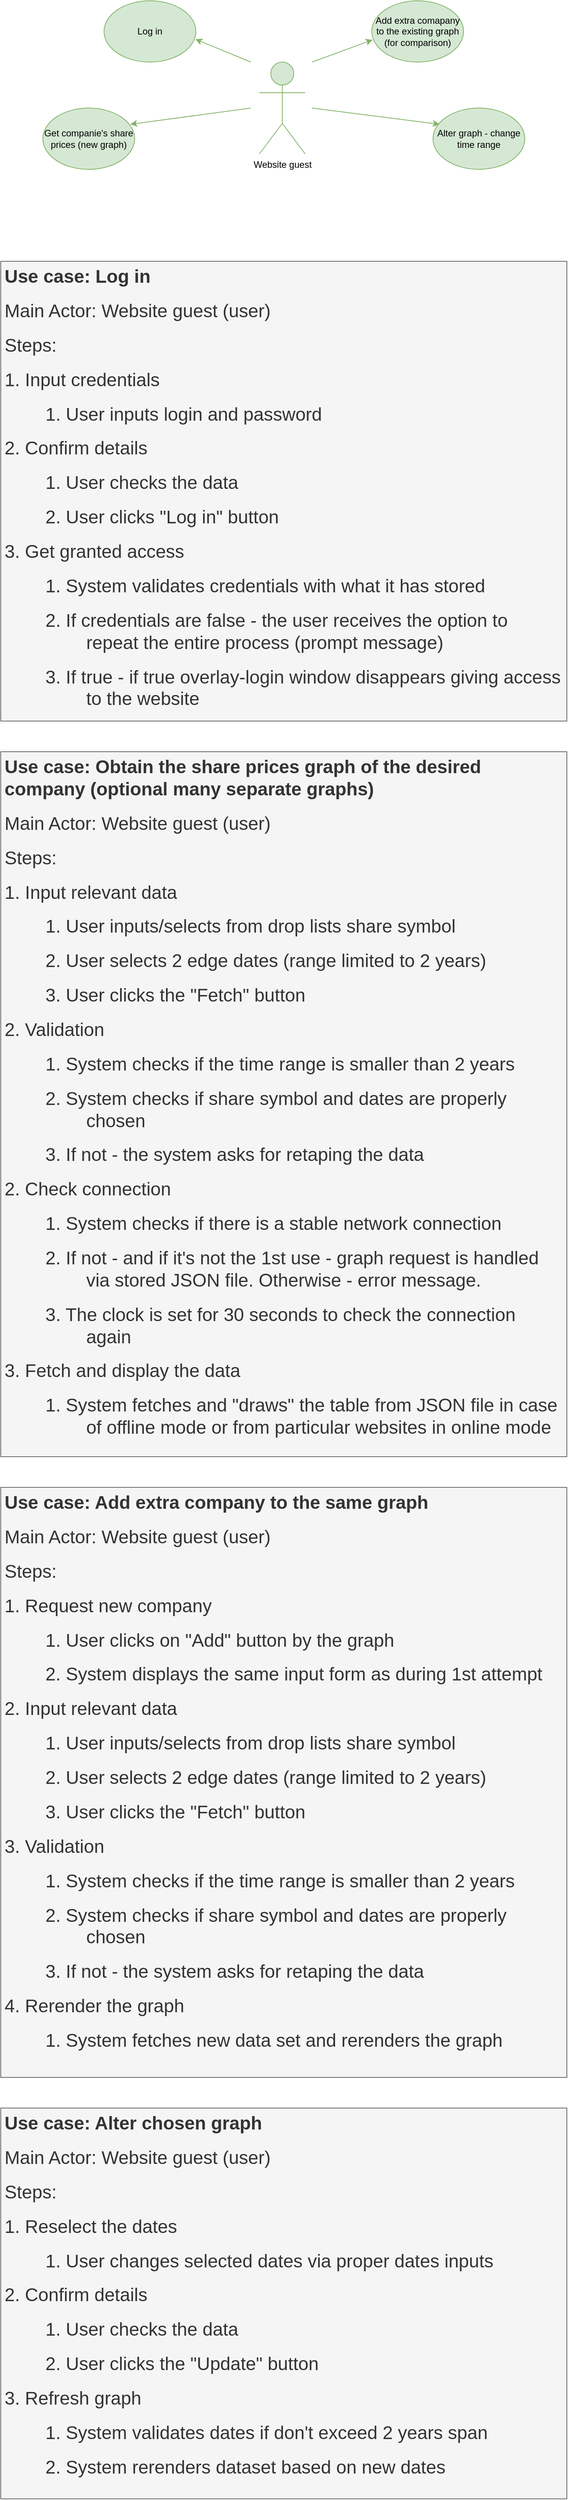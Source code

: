 <mxfile version="24.0.0" type="device">
  <diagram name="Page-1" id="f1b7ffb7-ca1e-a977-7cf5-a751b3c06c05">
    <mxGraphModel dx="1938" dy="987" grid="1" gridSize="10" guides="1" tooltips="1" connect="1" arrows="1" fold="1" page="1" pageScale="1" pageWidth="826" pageHeight="1169" background="none" math="0" shadow="0">
      <root>
        <mxCell id="0" />
        <mxCell id="1" parent="0" />
        <mxCell id="prXC7z0RzdqDgRUVgg4r-71" style="rounded=0;orthogonalLoop=1;jettySize=auto;html=1;entryX=0.953;entryY=0.265;entryDx=0;entryDy=0;entryPerimeter=0;fillColor=#d5e8d4;strokeColor=#82b366;" parent="1" target="prXC7z0RzdqDgRUVgg4r-64" edge="1">
          <mxGeometry relative="1" as="geometry">
            <mxPoint x="370" y="180" as="sourcePoint" />
          </mxGeometry>
        </mxCell>
        <mxCell id="prXC7z0RzdqDgRUVgg4r-61" value="Website guest" style="shape=umlActor;verticalLabelPosition=bottom;verticalAlign=top;html=1;outlineConnect=0;fillColor=#d5e8d4;strokeColor=#82b366;" parent="1" vertex="1">
          <mxGeometry x="381" y="120" width="60" height="120" as="geometry" />
        </mxCell>
        <mxCell id="prXC7z0RzdqDgRUVgg4r-63" value="Log in" style="ellipse;whiteSpace=wrap;html=1;fillColor=#d5e8d4;strokeColor=#82b366;" parent="1" vertex="1">
          <mxGeometry x="178" y="40" width="120" height="80" as="geometry" />
        </mxCell>
        <mxCell id="prXC7z0RzdqDgRUVgg4r-64" value="Get companie&#39;s share prices (new graph)" style="ellipse;whiteSpace=wrap;html=1;fillColor=#d5e8d4;strokeColor=#82b366;" parent="1" vertex="1">
          <mxGeometry x="98" y="180" width="120" height="80" as="geometry" />
        </mxCell>
        <mxCell id="prXC7z0RzdqDgRUVgg4r-65" value="Add extra comapany to the existing graph (for comparison)" style="ellipse;whiteSpace=wrap;html=1;fillColor=#d5e8d4;strokeColor=#82b366;" parent="1" vertex="1">
          <mxGeometry x="528" y="40" width="120" height="80" as="geometry" />
        </mxCell>
        <mxCell id="prXC7z0RzdqDgRUVgg4r-66" value="Alter graph - change time range" style="ellipse;whiteSpace=wrap;html=1;fillColor=#d5e8d4;strokeColor=#82b366;" parent="1" vertex="1">
          <mxGeometry x="608" y="180" width="120" height="80" as="geometry" />
        </mxCell>
        <mxCell id="prXC7z0RzdqDgRUVgg4r-69" style="rounded=0;orthogonalLoop=1;jettySize=auto;html=1;entryX=0.995;entryY=0.627;entryDx=0;entryDy=0;entryPerimeter=0;fillColor=#d5e8d4;strokeColor=#82b366;" parent="1" target="prXC7z0RzdqDgRUVgg4r-63" edge="1">
          <mxGeometry relative="1" as="geometry">
            <mxPoint x="370" y="120" as="sourcePoint" />
          </mxGeometry>
        </mxCell>
        <mxCell id="prXC7z0RzdqDgRUVgg4r-70" style="rounded=0;orthogonalLoop=1;jettySize=auto;html=1;entryX=0.008;entryY=0.637;entryDx=0;entryDy=0;entryPerimeter=0;fillColor=#d5e8d4;strokeColor=#82b366;" parent="1" target="prXC7z0RzdqDgRUVgg4r-65" edge="1">
          <mxGeometry relative="1" as="geometry">
            <mxPoint x="450" y="120" as="sourcePoint" />
          </mxGeometry>
        </mxCell>
        <mxCell id="prXC7z0RzdqDgRUVgg4r-72" style="rounded=0;orthogonalLoop=1;jettySize=auto;html=1;entryX=0.072;entryY=0.265;entryDx=0;entryDy=0;entryPerimeter=0;fillColor=#d5e8d4;strokeColor=#82b366;" parent="1" target="prXC7z0RzdqDgRUVgg4r-66" edge="1">
          <mxGeometry relative="1" as="geometry">
            <mxPoint x="450" y="180" as="sourcePoint" />
          </mxGeometry>
        </mxCell>
        <mxCell id="prXC7z0RzdqDgRUVgg4r-74" value="&lt;h1&gt;Use case: Log in&amp;nbsp; &amp;nbsp;&lt;/h1&gt;&lt;h1&gt;&lt;span style=&quot;font-weight: normal;&quot;&gt;Main Actor: Website guest (user)&amp;nbsp; &amp;nbsp;&lt;/span&gt;&lt;/h1&gt;&lt;h1&gt;&lt;span style=&quot;font-weight: normal;&quot;&gt;Steps:&amp;nbsp; &amp;nbsp;&lt;/span&gt;&lt;/h1&gt;&lt;h1&gt;&lt;span style=&quot;font-weight: normal;&quot;&gt;1. Input credentials&amp;nbsp;&lt;/span&gt;&lt;/h1&gt;&lt;h1&gt;&lt;span style=&quot;font-weight: normal;&quot;&gt;&lt;span style=&quot;white-space: pre;&quot;&gt;&#x9;&lt;/span&gt;1. User inputs login and password&amp;nbsp;&lt;/span&gt;&lt;/h1&gt;&lt;h1&gt;&lt;span style=&quot;font-weight: normal;&quot;&gt;2. Confirm details&amp;nbsp;&lt;/span&gt;&lt;/h1&gt;&lt;h1&gt;&lt;span style=&quot;font-weight: normal;&quot;&gt;&lt;span style=&quot;white-space: pre;&quot;&gt;&#x9;&lt;/span&gt;1. User checks the data&amp;nbsp;&amp;nbsp;&lt;/span&gt;&lt;/h1&gt;&lt;h1&gt;&lt;span style=&quot;font-weight: normal;&quot;&gt;&lt;span style=&quot;white-space: pre;&quot;&gt;&#x9;&lt;/span&gt;2. User clicks &quot;Log in&quot; button&amp;nbsp;&amp;nbsp;&lt;/span&gt;&lt;/h1&gt;&lt;h1&gt;&lt;span style=&quot;font-weight: normal;&quot;&gt;3. Get granted access&amp;nbsp;&lt;/span&gt;&lt;/h1&gt;&lt;h1&gt;&lt;span style=&quot;font-weight: normal;&quot;&gt;&lt;span style=&quot;white-space: pre;&quot;&gt;&#x9;&lt;/span&gt;1. System validates credentials with what it has stored&amp;nbsp;&amp;nbsp;&lt;/span&gt;&lt;/h1&gt;&lt;h1&gt;&lt;span style=&quot;font-weight: normal;&quot;&gt;&lt;span style=&quot;white-space: pre;&quot;&gt;&#x9;&lt;/span&gt;2. If credentials are false - the user receives the option to &lt;span style=&quot;white-space: pre;&quot;&gt;&#x9;&lt;/span&gt;&lt;span style=&quot;white-space: pre;&quot;&gt;&#x9;&lt;/span&gt;repeat the entire process (prompt message)&lt;/span&gt;&lt;/h1&gt;&lt;h1&gt;&lt;span style=&quot;white-space: pre;&quot;&gt;&#x9;&lt;/span&gt;&lt;span style=&quot;font-weight: normal;&quot;&gt;3. If true - if true overlay-login window disappears giving access &lt;span style=&quot;white-space: pre;&quot;&gt;&#x9;&lt;/span&gt;&lt;span style=&quot;white-space: pre;&quot;&gt;&#x9;&lt;/span&gt;to the website&lt;/span&gt;&lt;/h1&gt;&lt;h1&gt;&lt;span style=&quot;font-weight: normal;&quot;&gt;&lt;span style=&quot;white-space: pre;&quot;&gt;&#x9;&lt;/span&gt;&lt;/span&gt;&lt;/h1&gt;" style="text;html=1;spacing=5;spacingTop=-20;whiteSpace=wrap;overflow=hidden;rounded=0;fillColor=#f5f5f5;fontColor=#333333;strokeColor=#666666;" parent="1" vertex="1">
          <mxGeometry x="43" y="380" width="740" height="600" as="geometry" />
        </mxCell>
        <mxCell id="IvF3Qy1FuetAe6yjBTnz-1" value="&lt;h1&gt;Use case: Obtain the share prices graph of the desired company (optional many separate graphs)&lt;span style=&quot;font-weight: normal;&quot;&gt;&amp;nbsp;&amp;nbsp;&lt;/span&gt;&lt;/h1&gt;&lt;h1&gt;&lt;span style=&quot;font-weight: normal;&quot;&gt;Main Actor: Website guest (user)&amp;nbsp; &amp;nbsp;&lt;/span&gt;&lt;/h1&gt;&lt;h1&gt;&lt;span style=&quot;font-weight: normal;&quot;&gt;Steps:&amp;nbsp; &amp;nbsp;&lt;/span&gt;&lt;/h1&gt;&lt;h1&gt;&lt;span style=&quot;font-weight: normal;&quot;&gt;1. Input relevant data&lt;/span&gt;&lt;/h1&gt;&lt;h1&gt;&lt;span style=&quot;font-weight: normal;&quot;&gt;&lt;span style=&quot;white-space: pre;&quot;&gt;&#x9;&lt;/span&gt;1. User inputs/selects from drop lists share symbol&lt;/span&gt;&lt;/h1&gt;&lt;h1&gt;&lt;span style=&quot;font-weight: normal;&quot;&gt;&lt;span style=&quot;white-space: pre;&quot;&gt;&#x9;&lt;/span&gt;2. User selects 2 edge dates (range limited to 2 years)&amp;nbsp;&amp;nbsp;&lt;/span&gt;&lt;/h1&gt;&lt;h1&gt;&lt;span style=&quot;font-weight: normal;&quot;&gt;&lt;span style=&quot;white-space: pre;&quot;&gt;&#x9;&lt;/span&gt;3. User clicks the &quot;Fetch&quot; button&lt;/span&gt;&lt;/h1&gt;&lt;h1&gt;&lt;span style=&quot;font-weight: normal;&quot;&gt;2. Validation&lt;/span&gt;&lt;/h1&gt;&lt;h1&gt;&lt;span style=&quot;font-weight: normal;&quot;&gt;&lt;span style=&quot;white-space: pre;&quot;&gt;&#x9;&lt;/span&gt;1. System checks if the time range is smaller than 2 years&lt;/span&gt;&lt;/h1&gt;&lt;h1&gt;&lt;span style=&quot;font-weight: normal;&quot;&gt;&lt;span style=&quot;white-space: pre;&quot;&gt;&#x9;&lt;/span&gt;2. System checks if share symbol and dates are properly &lt;span style=&quot;white-space: pre;&quot;&gt;&#x9;&lt;/span&gt;&lt;span style=&quot;white-space: pre;&quot;&gt;&#x9;&lt;/span&gt;chosen&lt;/span&gt;&amp;nbsp;&lt;span style=&quot;font-weight: normal; background-color: initial; font-size: 12px; white-space: pre;&quot;&gt;&#x9;&lt;/span&gt;&lt;/h1&gt;&lt;h1&gt;&lt;span style=&quot;font-weight: normal;&quot;&gt;&lt;span style=&quot;white-space: pre;&quot;&gt;&#x9;&lt;/span&gt;3. If not - the system asks for retaping the data&lt;/span&gt;&lt;/h1&gt;&lt;h1&gt;&lt;span style=&quot;font-weight: normal;&quot;&gt;2. Check connection&amp;nbsp;&lt;/span&gt;&lt;/h1&gt;&lt;h1&gt;&lt;span style=&quot;font-weight: normal;&quot;&gt;&lt;span style=&quot;white-space: pre;&quot;&gt;&#x9;&lt;/span&gt;1. System checks if there is a stable network connection&amp;nbsp;&amp;nbsp;&lt;/span&gt;&lt;/h1&gt;&lt;h1&gt;&lt;span style=&quot;font-weight: normal;&quot;&gt;&lt;span style=&quot;white-space: pre;&quot;&gt;&#x9;&lt;/span&gt;2. If not - and if it&#39;s not the 1st use - graph request is handled&amp;nbsp; &lt;span style=&quot;white-space: pre;&quot;&gt;&#x9;&lt;/span&gt;&lt;span style=&quot;white-space: pre;&quot;&gt;&#x9;&lt;/span&gt;via stored JSON file. Otherwise - error message.&lt;/span&gt;&lt;/h1&gt;&lt;h1&gt;&lt;span style=&quot;white-space: pre;&quot;&gt;&#x9;&lt;/span&gt;&lt;span style=&quot;font-weight: normal;&quot;&gt;3. The clock is set for 30 seconds to check the connection &lt;span style=&quot;white-space: pre;&quot;&gt;&#x9;&lt;/span&gt;&lt;span style=&quot;white-space: pre;&quot;&gt;&#x9;&lt;/span&gt;again&lt;/span&gt;&lt;/h1&gt;&lt;div&gt;&lt;h1&gt;&lt;span style=&quot;font-weight: normal;&quot;&gt;3. Fetch and display the data&lt;/span&gt;&lt;/h1&gt;&lt;/div&gt;&lt;div&gt;&lt;h1&gt;&lt;span style=&quot;font-weight: normal;&quot;&gt;&lt;span style=&quot;white-space: pre;&quot;&gt;&#x9;&lt;/span&gt;1. System fetches and &quot;draws&quot; the table from JSON file in case &lt;span style=&quot;white-space: pre;&quot;&gt;&#x9;&lt;/span&gt;&lt;span style=&quot;white-space: pre;&quot;&gt;&#x9;&lt;/span&gt;of offline mode or from particular websites in online mode&lt;/span&gt;&lt;/h1&gt;&lt;/div&gt;&lt;h1&gt;&lt;span style=&quot;font-weight: normal;&quot;&gt;&lt;span style=&quot;white-space: pre;&quot;&gt;&#x9;&lt;/span&gt;&lt;/span&gt;&lt;/h1&gt;" style="text;html=1;spacing=5;spacingTop=-20;whiteSpace=wrap;overflow=hidden;rounded=0;fillColor=#f5f5f5;fontColor=#333333;strokeColor=#666666;" vertex="1" parent="1">
          <mxGeometry x="43" y="1020" width="740" height="920" as="geometry" />
        </mxCell>
        <mxCell id="IvF3Qy1FuetAe6yjBTnz-2" value="&lt;h1&gt;Use case: Add extra company to the same graph&lt;span style=&quot;font-weight: normal;&quot;&gt;&amp;nbsp;&amp;nbsp;&lt;/span&gt;&lt;/h1&gt;&lt;h1&gt;&lt;span style=&quot;font-weight: normal;&quot;&gt;Main Actor: Website guest (user)&amp;nbsp; &amp;nbsp;&lt;/span&gt;&lt;/h1&gt;&lt;h1&gt;&lt;span style=&quot;font-weight: normal;&quot;&gt;Steps:&amp;nbsp; &amp;nbsp;&lt;/span&gt;&lt;/h1&gt;&lt;h1&gt;&lt;span style=&quot;font-weight: normal;&quot;&gt;1. Request new company&lt;/span&gt;&lt;/h1&gt;&lt;h1&gt;&lt;span style=&quot;font-weight: normal;&quot;&gt;&lt;span style=&quot;white-space: pre;&quot;&gt;&#x9;&lt;/span&gt;1. User clicks on &quot;Add&quot; button by the graph&lt;/span&gt;&lt;/h1&gt;&lt;h1&gt;&lt;span style=&quot;font-weight: normal;&quot;&gt;&lt;span style=&quot;white-space: pre;&quot;&gt;&#x9;&lt;/span&gt;2. System displays the same input form as during 1st attempt&amp;nbsp;&amp;nbsp;&lt;/span&gt;&lt;/h1&gt;&lt;h1&gt;&lt;span style=&quot;font-weight: normal;&quot;&gt;2. Input relevant data&lt;/span&gt;&lt;/h1&gt;&lt;h1&gt;&lt;span style=&quot;font-weight: normal;&quot;&gt;&lt;span style=&quot;white-space: pre;&quot;&gt;&#x9;&lt;/span&gt;1. User inputs/selects from drop lists share symbol&lt;/span&gt;&lt;/h1&gt;&lt;h1&gt;&lt;span style=&quot;font-weight: normal;&quot;&gt;&lt;span style=&quot;white-space: pre;&quot;&gt;&#x9;&lt;/span&gt;2. User selects 2 edge dates (range limited to 2 years)&amp;nbsp;&amp;nbsp;&lt;/span&gt;&lt;/h1&gt;&lt;h1&gt;&lt;span style=&quot;font-weight: normal;&quot;&gt;&lt;span style=&quot;white-space: pre;&quot;&gt;&#x9;&lt;/span&gt;3. User clicks the &quot;Fetch&quot; button&lt;/span&gt;&lt;/h1&gt;&lt;h1&gt;&lt;span style=&quot;font-weight: normal;&quot;&gt;3. Validation&lt;/span&gt;&lt;/h1&gt;&lt;h1&gt;&lt;span style=&quot;font-weight: normal;&quot;&gt;&lt;span style=&quot;white-space: pre;&quot;&gt;&#x9;&lt;/span&gt;1. System checks if the time range is smaller than 2 years&lt;/span&gt;&lt;/h1&gt;&lt;h1&gt;&lt;span style=&quot;font-weight: normal;&quot;&gt;&lt;span style=&quot;white-space: pre;&quot;&gt;&#x9;&lt;/span&gt;2. System checks if share symbol and dates are properly &lt;span style=&quot;white-space: pre;&quot;&gt;&#x9;&lt;/span&gt;&lt;span style=&quot;white-space: pre;&quot;&gt;&#x9;&lt;/span&gt;chosen&lt;/span&gt;&amp;nbsp;&lt;span style=&quot;font-weight: normal; background-color: initial; font-size: 12px; white-space: pre;&quot;&gt;&#x9;&lt;/span&gt;&lt;/h1&gt;&lt;h1&gt;&lt;span style=&quot;font-weight: normal;&quot;&gt;&lt;span style=&quot;white-space: pre;&quot;&gt;&#x9;&lt;/span&gt;3. If not - the system asks for retaping the data&lt;/span&gt;&lt;/h1&gt;&lt;h1&gt;&lt;span style=&quot;font-weight: normal;&quot;&gt;4. Rerender the graph&lt;/span&gt;&lt;/h1&gt;&lt;h1&gt;&lt;span style=&quot;font-weight: normal;&quot;&gt;&lt;span style=&quot;white-space: pre;&quot;&gt;&#x9;&lt;/span&gt;1. System fetches new data set and rerenders the graph&amp;nbsp;&lt;/span&gt;&lt;/h1&gt;&lt;h1&gt;&lt;span style=&quot;font-weight: normal;&quot;&gt;&lt;span style=&quot;white-space: pre;&quot;&gt;&#x9;&lt;/span&gt;&lt;/span&gt;&lt;/h1&gt;&lt;h1&gt;&lt;span style=&quot;font-weight: normal;&quot;&gt;&lt;span style=&quot;white-space: pre;&quot;&gt;&#x9;&lt;/span&gt;&lt;/span&gt;&lt;/h1&gt;" style="text;html=1;spacing=5;spacingTop=-20;whiteSpace=wrap;overflow=hidden;rounded=0;fillColor=#f5f5f5;fontColor=#333333;strokeColor=#666666;" vertex="1" parent="1">
          <mxGeometry x="43" y="1980" width="740" height="770" as="geometry" />
        </mxCell>
        <mxCell id="IvF3Qy1FuetAe6yjBTnz-3" value="&lt;h1&gt;Use case: Alter chosen graph&amp;nbsp; &amp;nbsp;&lt;/h1&gt;&lt;h1&gt;&lt;span style=&quot;font-weight: normal;&quot;&gt;Main Actor: Website guest (user)&amp;nbsp; &amp;nbsp;&lt;/span&gt;&lt;/h1&gt;&lt;h1&gt;&lt;span style=&quot;font-weight: normal;&quot;&gt;Steps:&amp;nbsp; &amp;nbsp;&lt;/span&gt;&lt;/h1&gt;&lt;h1&gt;&lt;span style=&quot;font-weight: normal;&quot;&gt;1. Reselect the dates&amp;nbsp;&lt;/span&gt;&lt;/h1&gt;&lt;h1&gt;&lt;span style=&quot;font-weight: normal;&quot;&gt;&lt;span style=&quot;white-space: pre;&quot;&gt;&#x9;&lt;/span&gt;1. User changes selected dates via proper dates inputs&amp;nbsp;&lt;/span&gt;&lt;/h1&gt;&lt;h1&gt;&lt;span style=&quot;font-weight: normal;&quot;&gt;2. Confirm details&amp;nbsp;&lt;/span&gt;&lt;/h1&gt;&lt;h1&gt;&lt;span style=&quot;font-weight: normal;&quot;&gt;&lt;span style=&quot;white-space: pre;&quot;&gt;&#x9;&lt;/span&gt;1. User checks the data&amp;nbsp;&amp;nbsp;&lt;/span&gt;&lt;/h1&gt;&lt;h1&gt;&lt;span style=&quot;font-weight: normal;&quot;&gt;&lt;span style=&quot;white-space: pre;&quot;&gt;&#x9;&lt;/span&gt;2. User clicks the &quot;Update&quot; button&amp;nbsp;&amp;nbsp;&lt;/span&gt;&lt;/h1&gt;&lt;h1&gt;&lt;span style=&quot;font-weight: normal;&quot;&gt;3. Refresh graph&amp;nbsp;&lt;/span&gt;&lt;/h1&gt;&lt;h1&gt;&lt;span style=&quot;font-weight: normal;&quot;&gt;&lt;span style=&quot;white-space: pre;&quot;&gt;&#x9;&lt;/span&gt;1. System validates dates if don&#39;t exceed 2 years span&amp;nbsp;&amp;nbsp;&lt;/span&gt;&lt;/h1&gt;&lt;h1&gt;&lt;span style=&quot;font-weight: normal;&quot;&gt;&lt;span style=&quot;white-space: pre;&quot;&gt;&#x9;&lt;/span&gt;2. System rerenders dataset based on new dates&lt;/span&gt;&lt;/h1&gt;&lt;h1&gt;&lt;span style=&quot;font-weight: normal;&quot;&gt;&lt;span style=&quot;white-space: pre;&quot;&gt;&#x9;&lt;/span&gt;&lt;/span&gt;&lt;/h1&gt;" style="text;html=1;spacing=5;spacingTop=-20;whiteSpace=wrap;overflow=hidden;rounded=0;fillColor=#f5f5f5;fontColor=#333333;strokeColor=#666666;" vertex="1" parent="1">
          <mxGeometry x="43" y="2790" width="740" height="510" as="geometry" />
        </mxCell>
      </root>
    </mxGraphModel>
  </diagram>
</mxfile>
